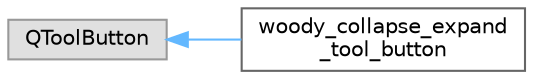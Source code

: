 digraph "Graphical Class Hierarchy"
{
 // LATEX_PDF_SIZE
  bgcolor="transparent";
  edge [fontname=Helvetica,fontsize=10,labelfontname=Helvetica,labelfontsize=10];
  node [fontname=Helvetica,fontsize=10,shape=box,height=0.2,width=0.4];
  rankdir="LR";
  Node0 [id="Node000000",label="QToolButton",height=0.2,width=0.4,color="grey60", fillcolor="#E0E0E0", style="filled",tooltip=" "];
  Node0 -> Node1 [id="edge43_Node000000_Node000001",dir="back",color="steelblue1",style="solid",tooltip=" "];
  Node1 [id="Node000001",label="woody_collapse_expand\l_tool_button",height=0.2,width=0.4,color="grey40", fillcolor="white", style="filled",URL="$classwoody__collapse__expand__tool__button.html",tooltip=" "];
}
